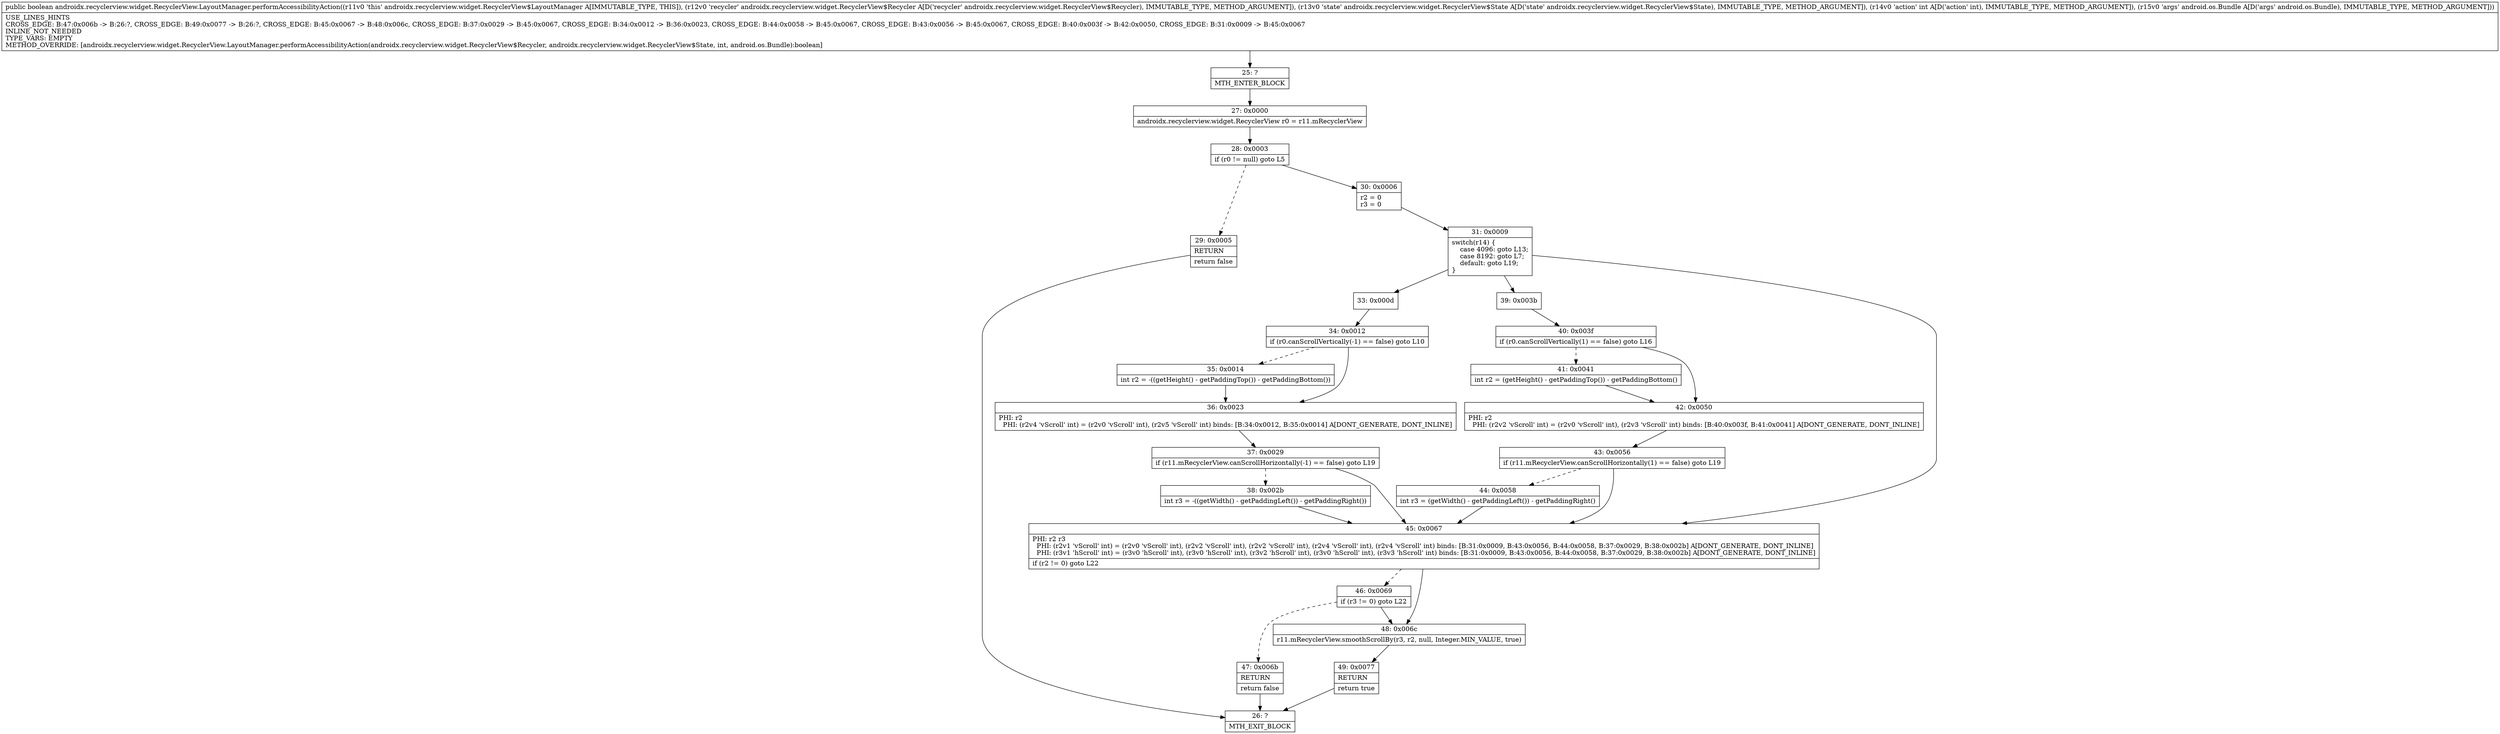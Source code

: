 digraph "CFG forandroidx.recyclerview.widget.RecyclerView.LayoutManager.performAccessibilityAction(Landroidx\/recyclerview\/widget\/RecyclerView$Recycler;Landroidx\/recyclerview\/widget\/RecyclerView$State;ILandroid\/os\/Bundle;)Z" {
Node_25 [shape=record,label="{25\:\ ?|MTH_ENTER_BLOCK\l}"];
Node_27 [shape=record,label="{27\:\ 0x0000|androidx.recyclerview.widget.RecyclerView r0 = r11.mRecyclerView\l}"];
Node_28 [shape=record,label="{28\:\ 0x0003|if (r0 != null) goto L5\l}"];
Node_29 [shape=record,label="{29\:\ 0x0005|RETURN\l|return false\l}"];
Node_26 [shape=record,label="{26\:\ ?|MTH_EXIT_BLOCK\l}"];
Node_30 [shape=record,label="{30\:\ 0x0006|r2 = 0\lr3 = 0\l}"];
Node_31 [shape=record,label="{31\:\ 0x0009|switch(r14) \{\l    case 4096: goto L13;\l    case 8192: goto L7;\l    default: goto L19;\l\}\l}"];
Node_33 [shape=record,label="{33\:\ 0x000d}"];
Node_34 [shape=record,label="{34\:\ 0x0012|if (r0.canScrollVertically(\-1) == false) goto L10\l}"];
Node_35 [shape=record,label="{35\:\ 0x0014|int r2 = \-((getHeight() \- getPaddingTop()) \- getPaddingBottom())\l}"];
Node_36 [shape=record,label="{36\:\ 0x0023|PHI: r2 \l  PHI: (r2v4 'vScroll' int) = (r2v0 'vScroll' int), (r2v5 'vScroll' int) binds: [B:34:0x0012, B:35:0x0014] A[DONT_GENERATE, DONT_INLINE]\l}"];
Node_37 [shape=record,label="{37\:\ 0x0029|if (r11.mRecyclerView.canScrollHorizontally(\-1) == false) goto L19\l}"];
Node_38 [shape=record,label="{38\:\ 0x002b|int r3 = \-((getWidth() \- getPaddingLeft()) \- getPaddingRight())\l}"];
Node_39 [shape=record,label="{39\:\ 0x003b}"];
Node_40 [shape=record,label="{40\:\ 0x003f|if (r0.canScrollVertically(1) == false) goto L16\l}"];
Node_41 [shape=record,label="{41\:\ 0x0041|int r2 = (getHeight() \- getPaddingTop()) \- getPaddingBottom()\l}"];
Node_42 [shape=record,label="{42\:\ 0x0050|PHI: r2 \l  PHI: (r2v2 'vScroll' int) = (r2v0 'vScroll' int), (r2v3 'vScroll' int) binds: [B:40:0x003f, B:41:0x0041] A[DONT_GENERATE, DONT_INLINE]\l}"];
Node_43 [shape=record,label="{43\:\ 0x0056|if (r11.mRecyclerView.canScrollHorizontally(1) == false) goto L19\l}"];
Node_44 [shape=record,label="{44\:\ 0x0058|int r3 = (getWidth() \- getPaddingLeft()) \- getPaddingRight()\l}"];
Node_45 [shape=record,label="{45\:\ 0x0067|PHI: r2 r3 \l  PHI: (r2v1 'vScroll' int) = (r2v0 'vScroll' int), (r2v2 'vScroll' int), (r2v2 'vScroll' int), (r2v4 'vScroll' int), (r2v4 'vScroll' int) binds: [B:31:0x0009, B:43:0x0056, B:44:0x0058, B:37:0x0029, B:38:0x002b] A[DONT_GENERATE, DONT_INLINE]\l  PHI: (r3v1 'hScroll' int) = (r3v0 'hScroll' int), (r3v0 'hScroll' int), (r3v2 'hScroll' int), (r3v0 'hScroll' int), (r3v3 'hScroll' int) binds: [B:31:0x0009, B:43:0x0056, B:44:0x0058, B:37:0x0029, B:38:0x002b] A[DONT_GENERATE, DONT_INLINE]\l|if (r2 != 0) goto L22\l}"];
Node_46 [shape=record,label="{46\:\ 0x0069|if (r3 != 0) goto L22\l}"];
Node_47 [shape=record,label="{47\:\ 0x006b|RETURN\l|return false\l}"];
Node_48 [shape=record,label="{48\:\ 0x006c|r11.mRecyclerView.smoothScrollBy(r3, r2, null, Integer.MIN_VALUE, true)\l}"];
Node_49 [shape=record,label="{49\:\ 0x0077|RETURN\l|return true\l}"];
MethodNode[shape=record,label="{public boolean androidx.recyclerview.widget.RecyclerView.LayoutManager.performAccessibilityAction((r11v0 'this' androidx.recyclerview.widget.RecyclerView$LayoutManager A[IMMUTABLE_TYPE, THIS]), (r12v0 'recycler' androidx.recyclerview.widget.RecyclerView$Recycler A[D('recycler' androidx.recyclerview.widget.RecyclerView$Recycler), IMMUTABLE_TYPE, METHOD_ARGUMENT]), (r13v0 'state' androidx.recyclerview.widget.RecyclerView$State A[D('state' androidx.recyclerview.widget.RecyclerView$State), IMMUTABLE_TYPE, METHOD_ARGUMENT]), (r14v0 'action' int A[D('action' int), IMMUTABLE_TYPE, METHOD_ARGUMENT]), (r15v0 'args' android.os.Bundle A[D('args' android.os.Bundle), IMMUTABLE_TYPE, METHOD_ARGUMENT]))  | USE_LINES_HINTS\lCROSS_EDGE: B:47:0x006b \-\> B:26:?, CROSS_EDGE: B:49:0x0077 \-\> B:26:?, CROSS_EDGE: B:45:0x0067 \-\> B:48:0x006c, CROSS_EDGE: B:37:0x0029 \-\> B:45:0x0067, CROSS_EDGE: B:34:0x0012 \-\> B:36:0x0023, CROSS_EDGE: B:44:0x0058 \-\> B:45:0x0067, CROSS_EDGE: B:43:0x0056 \-\> B:45:0x0067, CROSS_EDGE: B:40:0x003f \-\> B:42:0x0050, CROSS_EDGE: B:31:0x0009 \-\> B:45:0x0067\lINLINE_NOT_NEEDED\lTYPE_VARS: EMPTY\lMETHOD_OVERRIDE: [androidx.recyclerview.widget.RecyclerView.LayoutManager.performAccessibilityAction(androidx.recyclerview.widget.RecyclerView$Recycler, androidx.recyclerview.widget.RecyclerView$State, int, android.os.Bundle):boolean]\l}"];
MethodNode -> Node_25;Node_25 -> Node_27;
Node_27 -> Node_28;
Node_28 -> Node_29[style=dashed];
Node_28 -> Node_30;
Node_29 -> Node_26;
Node_30 -> Node_31;
Node_31 -> Node_33;
Node_31 -> Node_39;
Node_31 -> Node_45;
Node_33 -> Node_34;
Node_34 -> Node_35[style=dashed];
Node_34 -> Node_36;
Node_35 -> Node_36;
Node_36 -> Node_37;
Node_37 -> Node_38[style=dashed];
Node_37 -> Node_45;
Node_38 -> Node_45;
Node_39 -> Node_40;
Node_40 -> Node_41[style=dashed];
Node_40 -> Node_42;
Node_41 -> Node_42;
Node_42 -> Node_43;
Node_43 -> Node_44[style=dashed];
Node_43 -> Node_45;
Node_44 -> Node_45;
Node_45 -> Node_46[style=dashed];
Node_45 -> Node_48;
Node_46 -> Node_47[style=dashed];
Node_46 -> Node_48;
Node_47 -> Node_26;
Node_48 -> Node_49;
Node_49 -> Node_26;
}

